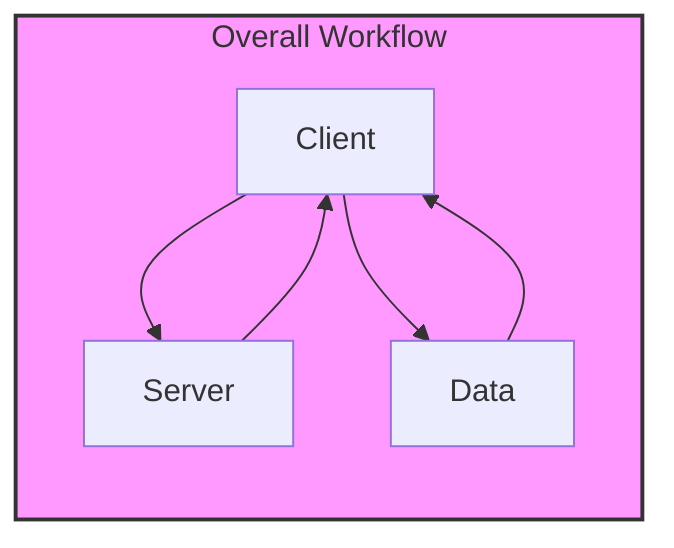 graph LR
    subgraph OverallWorkflow [Overall Workflow]
        A[Client] --> B[Server]
        B --> A
        A --> C[Data]
        C --> A
    end
    
    classDef component fill:#f9f,stroke:#333,stroke-width:2px;
    class OverallWorkflow component